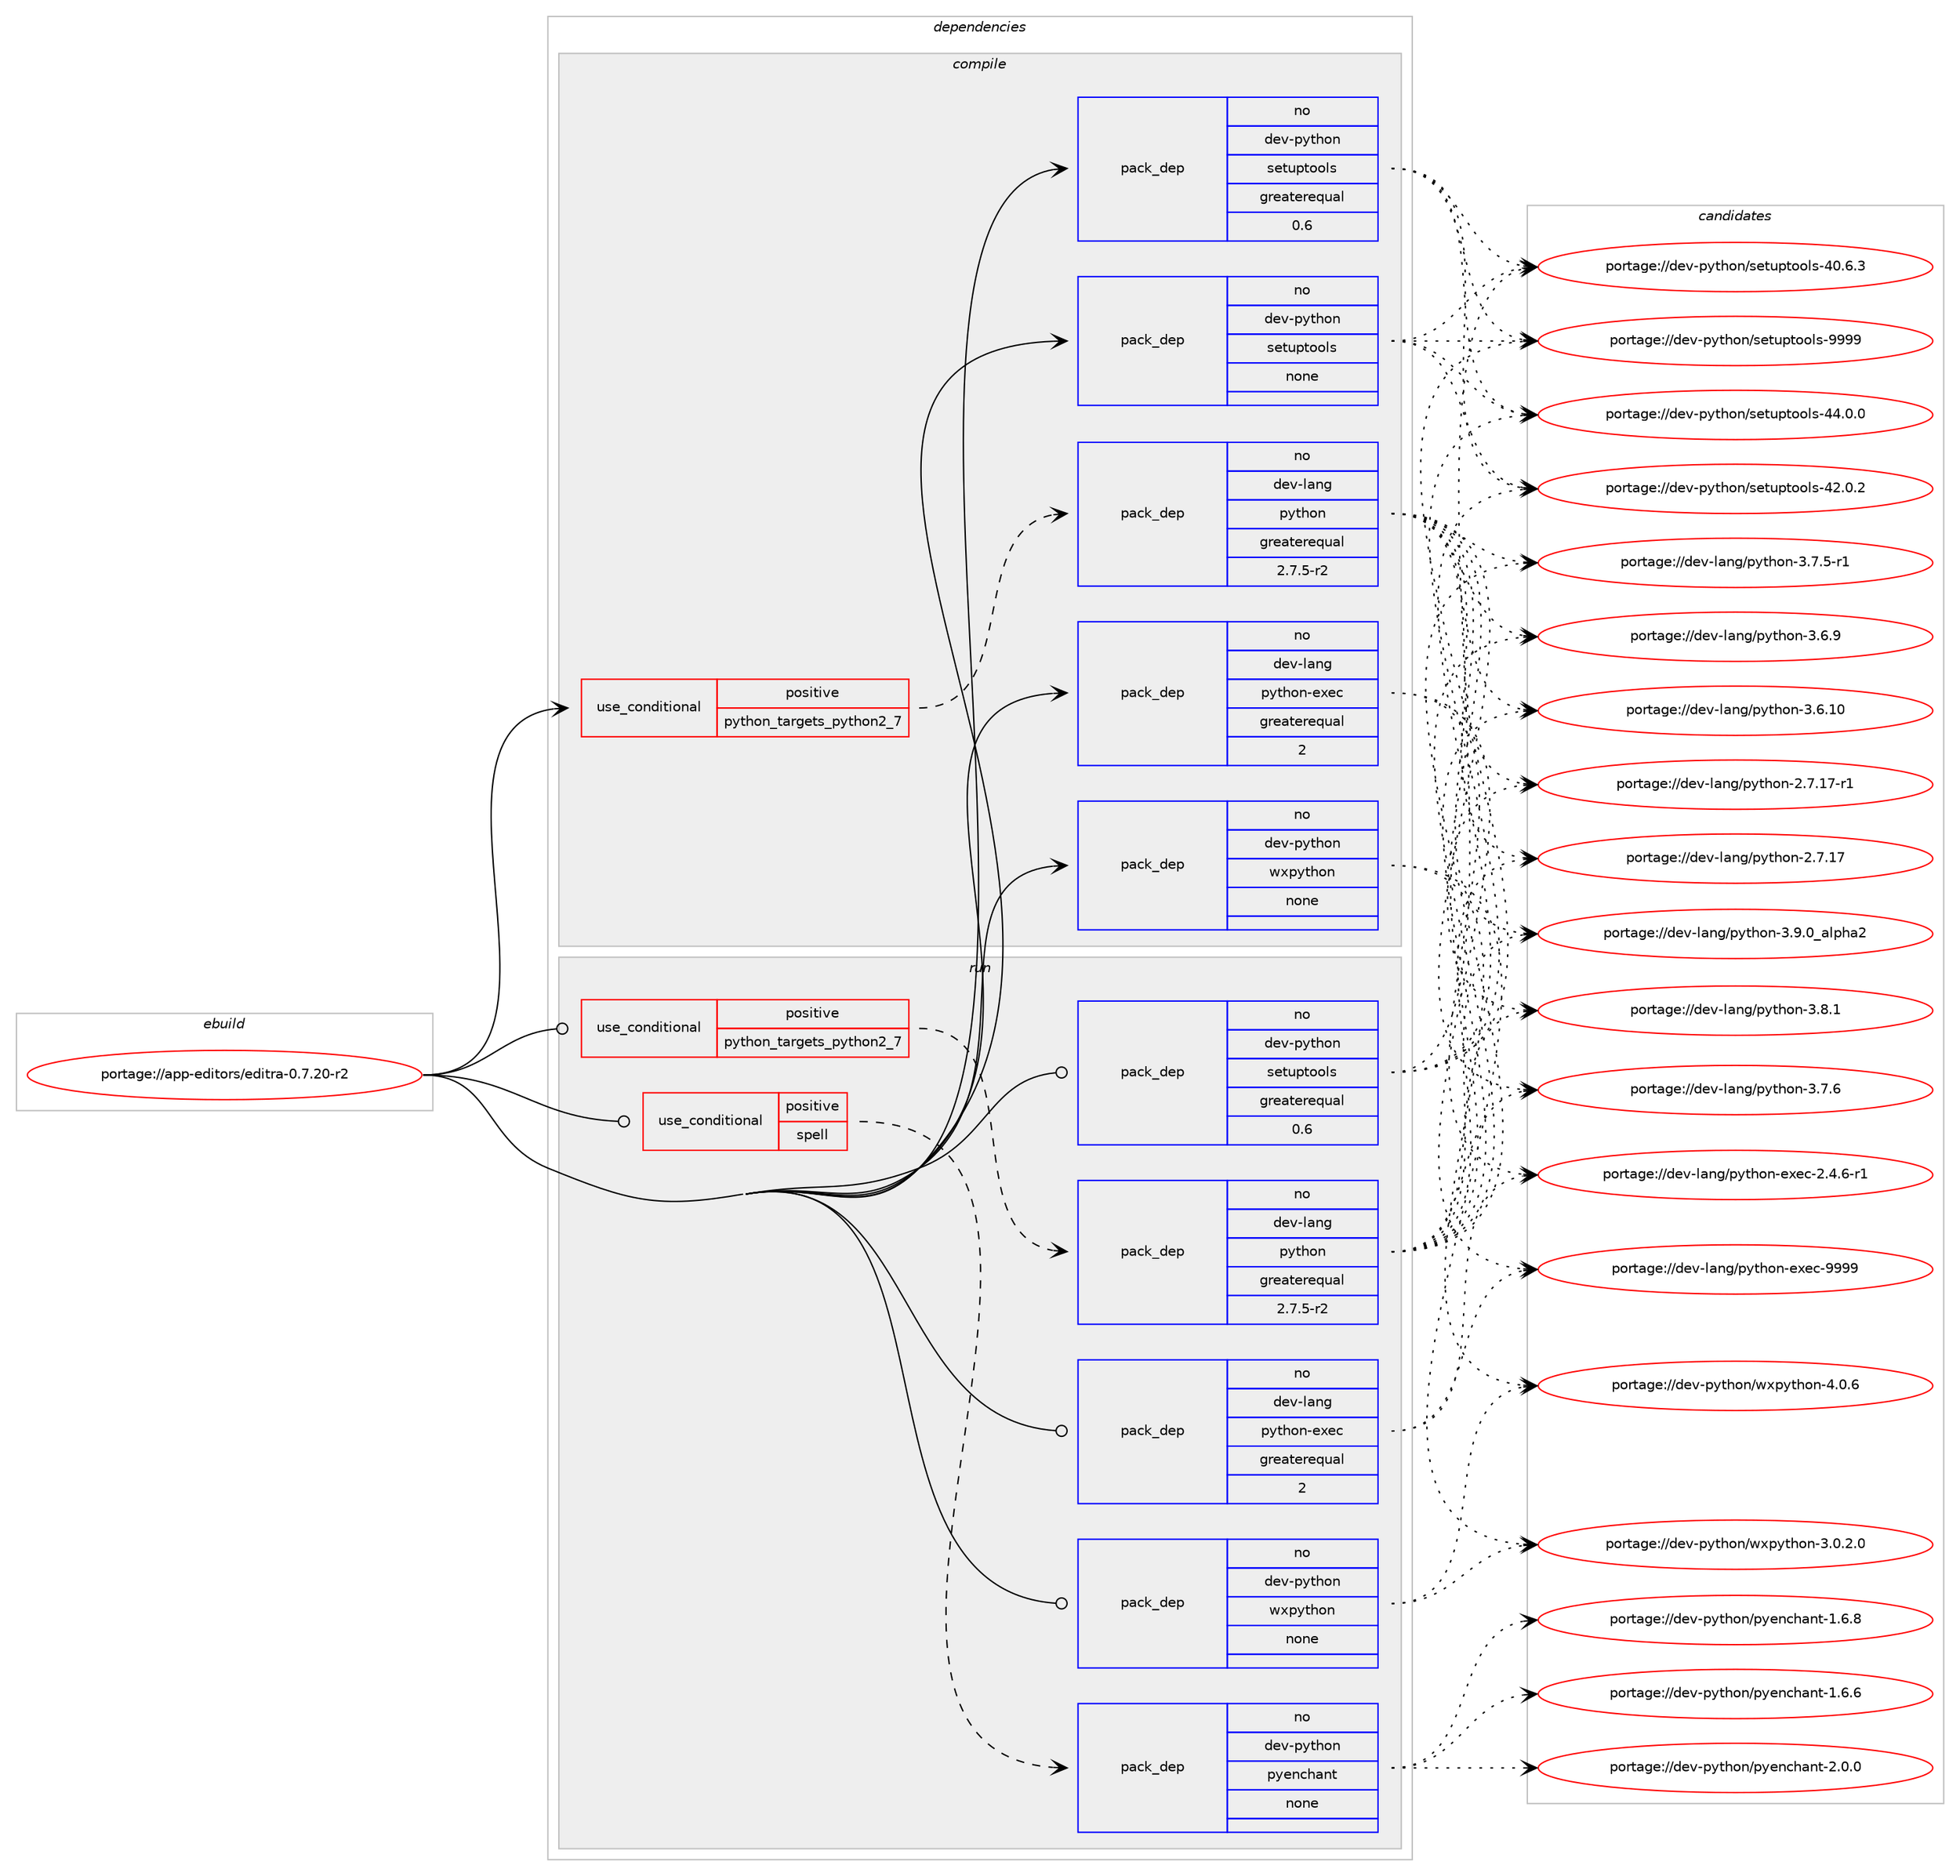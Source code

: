 digraph prolog {

# *************
# Graph options
# *************

newrank=true;
concentrate=true;
compound=true;
graph [rankdir=LR,fontname=Helvetica,fontsize=10,ranksep=1.5];#, ranksep=2.5, nodesep=0.2];
edge  [arrowhead=vee];
node  [fontname=Helvetica,fontsize=10];

# **********
# The ebuild
# **********

subgraph cluster_leftcol {
color=gray;
label=<<i>ebuild</i>>;
id [label="portage://app-editors/editra-0.7.20-r2", color=red, width=4, href="../app-editors/editra-0.7.20-r2.svg"];
}

# ****************
# The dependencies
# ****************

subgraph cluster_midcol {
color=gray;
label=<<i>dependencies</i>>;
subgraph cluster_compile {
fillcolor="#eeeeee";
style=filled;
label=<<i>compile</i>>;
subgraph cond150852 {
dependency639366 [label=<<TABLE BORDER="0" CELLBORDER="1" CELLSPACING="0" CELLPADDING="4"><TR><TD ROWSPAN="3" CELLPADDING="10">use_conditional</TD></TR><TR><TD>positive</TD></TR><TR><TD>python_targets_python2_7</TD></TR></TABLE>>, shape=none, color=red];
subgraph pack480050 {
dependency639367 [label=<<TABLE BORDER="0" CELLBORDER="1" CELLSPACING="0" CELLPADDING="4" WIDTH="220"><TR><TD ROWSPAN="6" CELLPADDING="30">pack_dep</TD></TR><TR><TD WIDTH="110">no</TD></TR><TR><TD>dev-lang</TD></TR><TR><TD>python</TD></TR><TR><TD>greaterequal</TD></TR><TR><TD>2.7.5-r2</TD></TR></TABLE>>, shape=none, color=blue];
}
dependency639366:e -> dependency639367:w [weight=20,style="dashed",arrowhead="vee"];
}
id:e -> dependency639366:w [weight=20,style="solid",arrowhead="vee"];
subgraph pack480051 {
dependency639368 [label=<<TABLE BORDER="0" CELLBORDER="1" CELLSPACING="0" CELLPADDING="4" WIDTH="220"><TR><TD ROWSPAN="6" CELLPADDING="30">pack_dep</TD></TR><TR><TD WIDTH="110">no</TD></TR><TR><TD>dev-lang</TD></TR><TR><TD>python-exec</TD></TR><TR><TD>greaterequal</TD></TR><TR><TD>2</TD></TR></TABLE>>, shape=none, color=blue];
}
id:e -> dependency639368:w [weight=20,style="solid",arrowhead="vee"];
subgraph pack480052 {
dependency639369 [label=<<TABLE BORDER="0" CELLBORDER="1" CELLSPACING="0" CELLPADDING="4" WIDTH="220"><TR><TD ROWSPAN="6" CELLPADDING="30">pack_dep</TD></TR><TR><TD WIDTH="110">no</TD></TR><TR><TD>dev-python</TD></TR><TR><TD>setuptools</TD></TR><TR><TD>greaterequal</TD></TR><TR><TD>0.6</TD></TR></TABLE>>, shape=none, color=blue];
}
id:e -> dependency639369:w [weight=20,style="solid",arrowhead="vee"];
subgraph pack480053 {
dependency639370 [label=<<TABLE BORDER="0" CELLBORDER="1" CELLSPACING="0" CELLPADDING="4" WIDTH="220"><TR><TD ROWSPAN="6" CELLPADDING="30">pack_dep</TD></TR><TR><TD WIDTH="110">no</TD></TR><TR><TD>dev-python</TD></TR><TR><TD>setuptools</TD></TR><TR><TD>none</TD></TR><TR><TD></TD></TR></TABLE>>, shape=none, color=blue];
}
id:e -> dependency639370:w [weight=20,style="solid",arrowhead="vee"];
subgraph pack480054 {
dependency639371 [label=<<TABLE BORDER="0" CELLBORDER="1" CELLSPACING="0" CELLPADDING="4" WIDTH="220"><TR><TD ROWSPAN="6" CELLPADDING="30">pack_dep</TD></TR><TR><TD WIDTH="110">no</TD></TR><TR><TD>dev-python</TD></TR><TR><TD>wxpython</TD></TR><TR><TD>none</TD></TR><TR><TD></TD></TR></TABLE>>, shape=none, color=blue];
}
id:e -> dependency639371:w [weight=20,style="solid",arrowhead="vee"];
}
subgraph cluster_compileandrun {
fillcolor="#eeeeee";
style=filled;
label=<<i>compile and run</i>>;
}
subgraph cluster_run {
fillcolor="#eeeeee";
style=filled;
label=<<i>run</i>>;
subgraph cond150853 {
dependency639372 [label=<<TABLE BORDER="0" CELLBORDER="1" CELLSPACING="0" CELLPADDING="4"><TR><TD ROWSPAN="3" CELLPADDING="10">use_conditional</TD></TR><TR><TD>positive</TD></TR><TR><TD>python_targets_python2_7</TD></TR></TABLE>>, shape=none, color=red];
subgraph pack480055 {
dependency639373 [label=<<TABLE BORDER="0" CELLBORDER="1" CELLSPACING="0" CELLPADDING="4" WIDTH="220"><TR><TD ROWSPAN="6" CELLPADDING="30">pack_dep</TD></TR><TR><TD WIDTH="110">no</TD></TR><TR><TD>dev-lang</TD></TR><TR><TD>python</TD></TR><TR><TD>greaterequal</TD></TR><TR><TD>2.7.5-r2</TD></TR></TABLE>>, shape=none, color=blue];
}
dependency639372:e -> dependency639373:w [weight=20,style="dashed",arrowhead="vee"];
}
id:e -> dependency639372:w [weight=20,style="solid",arrowhead="odot"];
subgraph cond150854 {
dependency639374 [label=<<TABLE BORDER="0" CELLBORDER="1" CELLSPACING="0" CELLPADDING="4"><TR><TD ROWSPAN="3" CELLPADDING="10">use_conditional</TD></TR><TR><TD>positive</TD></TR><TR><TD>spell</TD></TR></TABLE>>, shape=none, color=red];
subgraph pack480056 {
dependency639375 [label=<<TABLE BORDER="0" CELLBORDER="1" CELLSPACING="0" CELLPADDING="4" WIDTH="220"><TR><TD ROWSPAN="6" CELLPADDING="30">pack_dep</TD></TR><TR><TD WIDTH="110">no</TD></TR><TR><TD>dev-python</TD></TR><TR><TD>pyenchant</TD></TR><TR><TD>none</TD></TR><TR><TD></TD></TR></TABLE>>, shape=none, color=blue];
}
dependency639374:e -> dependency639375:w [weight=20,style="dashed",arrowhead="vee"];
}
id:e -> dependency639374:w [weight=20,style="solid",arrowhead="odot"];
subgraph pack480057 {
dependency639376 [label=<<TABLE BORDER="0" CELLBORDER="1" CELLSPACING="0" CELLPADDING="4" WIDTH="220"><TR><TD ROWSPAN="6" CELLPADDING="30">pack_dep</TD></TR><TR><TD WIDTH="110">no</TD></TR><TR><TD>dev-lang</TD></TR><TR><TD>python-exec</TD></TR><TR><TD>greaterequal</TD></TR><TR><TD>2</TD></TR></TABLE>>, shape=none, color=blue];
}
id:e -> dependency639376:w [weight=20,style="solid",arrowhead="odot"];
subgraph pack480058 {
dependency639377 [label=<<TABLE BORDER="0" CELLBORDER="1" CELLSPACING="0" CELLPADDING="4" WIDTH="220"><TR><TD ROWSPAN="6" CELLPADDING="30">pack_dep</TD></TR><TR><TD WIDTH="110">no</TD></TR><TR><TD>dev-python</TD></TR><TR><TD>setuptools</TD></TR><TR><TD>greaterequal</TD></TR><TR><TD>0.6</TD></TR></TABLE>>, shape=none, color=blue];
}
id:e -> dependency639377:w [weight=20,style="solid",arrowhead="odot"];
subgraph pack480059 {
dependency639378 [label=<<TABLE BORDER="0" CELLBORDER="1" CELLSPACING="0" CELLPADDING="4" WIDTH="220"><TR><TD ROWSPAN="6" CELLPADDING="30">pack_dep</TD></TR><TR><TD WIDTH="110">no</TD></TR><TR><TD>dev-python</TD></TR><TR><TD>wxpython</TD></TR><TR><TD>none</TD></TR><TR><TD></TD></TR></TABLE>>, shape=none, color=blue];
}
id:e -> dependency639378:w [weight=20,style="solid",arrowhead="odot"];
}
}

# **************
# The candidates
# **************

subgraph cluster_choices {
rank=same;
color=gray;
label=<<i>candidates</i>>;

subgraph choice480050 {
color=black;
nodesep=1;
choice10010111845108971101034711212111610411111045514657464895971081121049750 [label="portage://dev-lang/python-3.9.0_alpha2", color=red, width=4,href="../dev-lang/python-3.9.0_alpha2.svg"];
choice100101118451089711010347112121116104111110455146564649 [label="portage://dev-lang/python-3.8.1", color=red, width=4,href="../dev-lang/python-3.8.1.svg"];
choice100101118451089711010347112121116104111110455146554654 [label="portage://dev-lang/python-3.7.6", color=red, width=4,href="../dev-lang/python-3.7.6.svg"];
choice1001011184510897110103471121211161041111104551465546534511449 [label="portage://dev-lang/python-3.7.5-r1", color=red, width=4,href="../dev-lang/python-3.7.5-r1.svg"];
choice100101118451089711010347112121116104111110455146544657 [label="portage://dev-lang/python-3.6.9", color=red, width=4,href="../dev-lang/python-3.6.9.svg"];
choice10010111845108971101034711212111610411111045514654464948 [label="portage://dev-lang/python-3.6.10", color=red, width=4,href="../dev-lang/python-3.6.10.svg"];
choice100101118451089711010347112121116104111110455046554649554511449 [label="portage://dev-lang/python-2.7.17-r1", color=red, width=4,href="../dev-lang/python-2.7.17-r1.svg"];
choice10010111845108971101034711212111610411111045504655464955 [label="portage://dev-lang/python-2.7.17", color=red, width=4,href="../dev-lang/python-2.7.17.svg"];
dependency639367:e -> choice10010111845108971101034711212111610411111045514657464895971081121049750:w [style=dotted,weight="100"];
dependency639367:e -> choice100101118451089711010347112121116104111110455146564649:w [style=dotted,weight="100"];
dependency639367:e -> choice100101118451089711010347112121116104111110455146554654:w [style=dotted,weight="100"];
dependency639367:e -> choice1001011184510897110103471121211161041111104551465546534511449:w [style=dotted,weight="100"];
dependency639367:e -> choice100101118451089711010347112121116104111110455146544657:w [style=dotted,weight="100"];
dependency639367:e -> choice10010111845108971101034711212111610411111045514654464948:w [style=dotted,weight="100"];
dependency639367:e -> choice100101118451089711010347112121116104111110455046554649554511449:w [style=dotted,weight="100"];
dependency639367:e -> choice10010111845108971101034711212111610411111045504655464955:w [style=dotted,weight="100"];
}
subgraph choice480051 {
color=black;
nodesep=1;
choice10010111845108971101034711212111610411111045101120101994557575757 [label="portage://dev-lang/python-exec-9999", color=red, width=4,href="../dev-lang/python-exec-9999.svg"];
choice10010111845108971101034711212111610411111045101120101994550465246544511449 [label="portage://dev-lang/python-exec-2.4.6-r1", color=red, width=4,href="../dev-lang/python-exec-2.4.6-r1.svg"];
dependency639368:e -> choice10010111845108971101034711212111610411111045101120101994557575757:w [style=dotted,weight="100"];
dependency639368:e -> choice10010111845108971101034711212111610411111045101120101994550465246544511449:w [style=dotted,weight="100"];
}
subgraph choice480052 {
color=black;
nodesep=1;
choice10010111845112121116104111110471151011161171121161111111081154557575757 [label="portage://dev-python/setuptools-9999", color=red, width=4,href="../dev-python/setuptools-9999.svg"];
choice100101118451121211161041111104711510111611711211611111110811545525246484648 [label="portage://dev-python/setuptools-44.0.0", color=red, width=4,href="../dev-python/setuptools-44.0.0.svg"];
choice100101118451121211161041111104711510111611711211611111110811545525046484650 [label="portage://dev-python/setuptools-42.0.2", color=red, width=4,href="../dev-python/setuptools-42.0.2.svg"];
choice100101118451121211161041111104711510111611711211611111110811545524846544651 [label="portage://dev-python/setuptools-40.6.3", color=red, width=4,href="../dev-python/setuptools-40.6.3.svg"];
dependency639369:e -> choice10010111845112121116104111110471151011161171121161111111081154557575757:w [style=dotted,weight="100"];
dependency639369:e -> choice100101118451121211161041111104711510111611711211611111110811545525246484648:w [style=dotted,weight="100"];
dependency639369:e -> choice100101118451121211161041111104711510111611711211611111110811545525046484650:w [style=dotted,weight="100"];
dependency639369:e -> choice100101118451121211161041111104711510111611711211611111110811545524846544651:w [style=dotted,weight="100"];
}
subgraph choice480053 {
color=black;
nodesep=1;
choice10010111845112121116104111110471151011161171121161111111081154557575757 [label="portage://dev-python/setuptools-9999", color=red, width=4,href="../dev-python/setuptools-9999.svg"];
choice100101118451121211161041111104711510111611711211611111110811545525246484648 [label="portage://dev-python/setuptools-44.0.0", color=red, width=4,href="../dev-python/setuptools-44.0.0.svg"];
choice100101118451121211161041111104711510111611711211611111110811545525046484650 [label="portage://dev-python/setuptools-42.0.2", color=red, width=4,href="../dev-python/setuptools-42.0.2.svg"];
choice100101118451121211161041111104711510111611711211611111110811545524846544651 [label="portage://dev-python/setuptools-40.6.3", color=red, width=4,href="../dev-python/setuptools-40.6.3.svg"];
dependency639370:e -> choice10010111845112121116104111110471151011161171121161111111081154557575757:w [style=dotted,weight="100"];
dependency639370:e -> choice100101118451121211161041111104711510111611711211611111110811545525246484648:w [style=dotted,weight="100"];
dependency639370:e -> choice100101118451121211161041111104711510111611711211611111110811545525046484650:w [style=dotted,weight="100"];
dependency639370:e -> choice100101118451121211161041111104711510111611711211611111110811545524846544651:w [style=dotted,weight="100"];
}
subgraph choice480054 {
color=black;
nodesep=1;
choice1001011184511212111610411111047119120112121116104111110455246484654 [label="portage://dev-python/wxpython-4.0.6", color=red, width=4,href="../dev-python/wxpython-4.0.6.svg"];
choice10010111845112121116104111110471191201121211161041111104551464846504648 [label="portage://dev-python/wxpython-3.0.2.0", color=red, width=4,href="../dev-python/wxpython-3.0.2.0.svg"];
dependency639371:e -> choice1001011184511212111610411111047119120112121116104111110455246484654:w [style=dotted,weight="100"];
dependency639371:e -> choice10010111845112121116104111110471191201121211161041111104551464846504648:w [style=dotted,weight="100"];
}
subgraph choice480055 {
color=black;
nodesep=1;
choice10010111845108971101034711212111610411111045514657464895971081121049750 [label="portage://dev-lang/python-3.9.0_alpha2", color=red, width=4,href="../dev-lang/python-3.9.0_alpha2.svg"];
choice100101118451089711010347112121116104111110455146564649 [label="portage://dev-lang/python-3.8.1", color=red, width=4,href="../dev-lang/python-3.8.1.svg"];
choice100101118451089711010347112121116104111110455146554654 [label="portage://dev-lang/python-3.7.6", color=red, width=4,href="../dev-lang/python-3.7.6.svg"];
choice1001011184510897110103471121211161041111104551465546534511449 [label="portage://dev-lang/python-3.7.5-r1", color=red, width=4,href="../dev-lang/python-3.7.5-r1.svg"];
choice100101118451089711010347112121116104111110455146544657 [label="portage://dev-lang/python-3.6.9", color=red, width=4,href="../dev-lang/python-3.6.9.svg"];
choice10010111845108971101034711212111610411111045514654464948 [label="portage://dev-lang/python-3.6.10", color=red, width=4,href="../dev-lang/python-3.6.10.svg"];
choice100101118451089711010347112121116104111110455046554649554511449 [label="portage://dev-lang/python-2.7.17-r1", color=red, width=4,href="../dev-lang/python-2.7.17-r1.svg"];
choice10010111845108971101034711212111610411111045504655464955 [label="portage://dev-lang/python-2.7.17", color=red, width=4,href="../dev-lang/python-2.7.17.svg"];
dependency639373:e -> choice10010111845108971101034711212111610411111045514657464895971081121049750:w [style=dotted,weight="100"];
dependency639373:e -> choice100101118451089711010347112121116104111110455146564649:w [style=dotted,weight="100"];
dependency639373:e -> choice100101118451089711010347112121116104111110455146554654:w [style=dotted,weight="100"];
dependency639373:e -> choice1001011184510897110103471121211161041111104551465546534511449:w [style=dotted,weight="100"];
dependency639373:e -> choice100101118451089711010347112121116104111110455146544657:w [style=dotted,weight="100"];
dependency639373:e -> choice10010111845108971101034711212111610411111045514654464948:w [style=dotted,weight="100"];
dependency639373:e -> choice100101118451089711010347112121116104111110455046554649554511449:w [style=dotted,weight="100"];
dependency639373:e -> choice10010111845108971101034711212111610411111045504655464955:w [style=dotted,weight="100"];
}
subgraph choice480056 {
color=black;
nodesep=1;
choice10010111845112121116104111110471121211011109910497110116455046484648 [label="portage://dev-python/pyenchant-2.0.0", color=red, width=4,href="../dev-python/pyenchant-2.0.0.svg"];
choice10010111845112121116104111110471121211011109910497110116454946544656 [label="portage://dev-python/pyenchant-1.6.8", color=red, width=4,href="../dev-python/pyenchant-1.6.8.svg"];
choice10010111845112121116104111110471121211011109910497110116454946544654 [label="portage://dev-python/pyenchant-1.6.6", color=red, width=4,href="../dev-python/pyenchant-1.6.6.svg"];
dependency639375:e -> choice10010111845112121116104111110471121211011109910497110116455046484648:w [style=dotted,weight="100"];
dependency639375:e -> choice10010111845112121116104111110471121211011109910497110116454946544656:w [style=dotted,weight="100"];
dependency639375:e -> choice10010111845112121116104111110471121211011109910497110116454946544654:w [style=dotted,weight="100"];
}
subgraph choice480057 {
color=black;
nodesep=1;
choice10010111845108971101034711212111610411111045101120101994557575757 [label="portage://dev-lang/python-exec-9999", color=red, width=4,href="../dev-lang/python-exec-9999.svg"];
choice10010111845108971101034711212111610411111045101120101994550465246544511449 [label="portage://dev-lang/python-exec-2.4.6-r1", color=red, width=4,href="../dev-lang/python-exec-2.4.6-r1.svg"];
dependency639376:e -> choice10010111845108971101034711212111610411111045101120101994557575757:w [style=dotted,weight="100"];
dependency639376:e -> choice10010111845108971101034711212111610411111045101120101994550465246544511449:w [style=dotted,weight="100"];
}
subgraph choice480058 {
color=black;
nodesep=1;
choice10010111845112121116104111110471151011161171121161111111081154557575757 [label="portage://dev-python/setuptools-9999", color=red, width=4,href="../dev-python/setuptools-9999.svg"];
choice100101118451121211161041111104711510111611711211611111110811545525246484648 [label="portage://dev-python/setuptools-44.0.0", color=red, width=4,href="../dev-python/setuptools-44.0.0.svg"];
choice100101118451121211161041111104711510111611711211611111110811545525046484650 [label="portage://dev-python/setuptools-42.0.2", color=red, width=4,href="../dev-python/setuptools-42.0.2.svg"];
choice100101118451121211161041111104711510111611711211611111110811545524846544651 [label="portage://dev-python/setuptools-40.6.3", color=red, width=4,href="../dev-python/setuptools-40.6.3.svg"];
dependency639377:e -> choice10010111845112121116104111110471151011161171121161111111081154557575757:w [style=dotted,weight="100"];
dependency639377:e -> choice100101118451121211161041111104711510111611711211611111110811545525246484648:w [style=dotted,weight="100"];
dependency639377:e -> choice100101118451121211161041111104711510111611711211611111110811545525046484650:w [style=dotted,weight="100"];
dependency639377:e -> choice100101118451121211161041111104711510111611711211611111110811545524846544651:w [style=dotted,weight="100"];
}
subgraph choice480059 {
color=black;
nodesep=1;
choice1001011184511212111610411111047119120112121116104111110455246484654 [label="portage://dev-python/wxpython-4.0.6", color=red, width=4,href="../dev-python/wxpython-4.0.6.svg"];
choice10010111845112121116104111110471191201121211161041111104551464846504648 [label="portage://dev-python/wxpython-3.0.2.0", color=red, width=4,href="../dev-python/wxpython-3.0.2.0.svg"];
dependency639378:e -> choice1001011184511212111610411111047119120112121116104111110455246484654:w [style=dotted,weight="100"];
dependency639378:e -> choice10010111845112121116104111110471191201121211161041111104551464846504648:w [style=dotted,weight="100"];
}
}

}
